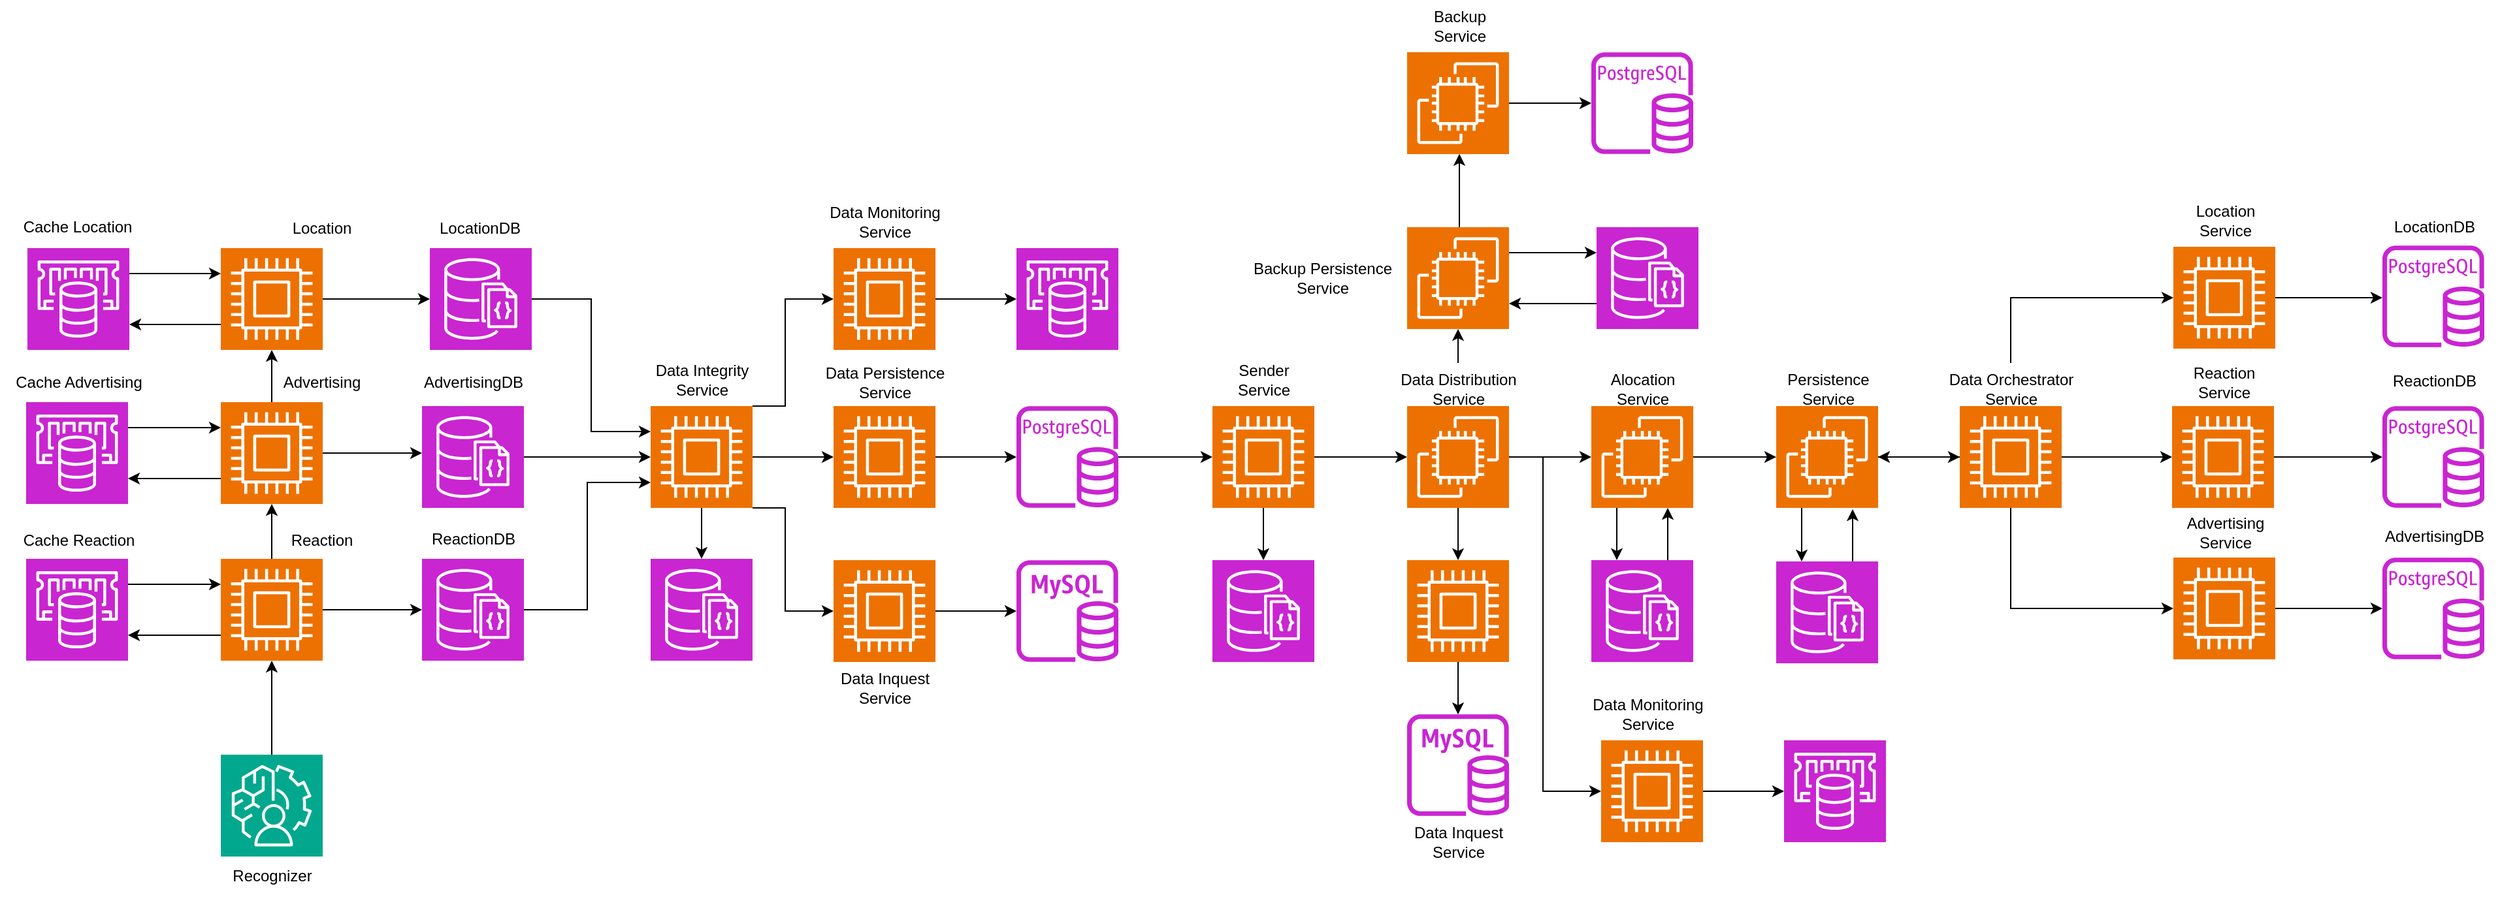 <mxfile version="24.7.17">
  <diagram name="Página-1" id="SOba1UaLriXJjsXyT7SM">
    <mxGraphModel dx="1509" dy="882" grid="1" gridSize="10" guides="1" tooltips="1" connect="1" arrows="1" fold="1" page="1" pageScale="1" pageWidth="827" pageHeight="1169" math="0" shadow="0">
      <root>
        <mxCell id="0" />
        <mxCell id="1" parent="0" />
        <mxCell id="YbzjO0Wu5X_i4sQfWM_N-7" value="" style="edgeStyle=orthogonalEdgeStyle;rounded=0;orthogonalLoop=1;jettySize=auto;html=1;" parent="1" source="hsqu-6k01tQYFVH3qqYs-8" target="RlSv3J6TSQUPRLLL2TL5-8" edge="1">
          <mxGeometry relative="1" as="geometry" />
        </mxCell>
        <mxCell id="hsqu-6k01tQYFVH3qqYs-8" value="" style="sketch=0;points=[[0,0,0],[0.25,0,0],[0.5,0,0],[0.75,0,0],[1,0,0],[0,1,0],[0.25,1,0],[0.5,1,0],[0.75,1,0],[1,1,0],[0,0.25,0],[0,0.5,0],[0,0.75,0],[1,0.25,0],[1,0.5,0],[1,0.75,0]];outlineConnect=0;fontColor=#232F3E;fillColor=#01A88D;strokeColor=#ffffff;dashed=0;verticalLabelPosition=bottom;verticalAlign=top;align=center;html=1;fontSize=12;fontStyle=0;aspect=fixed;shape=mxgraph.aws4.resourceIcon;resIcon=mxgraph.aws4.augmented_ai;" parent="1" vertex="1">
          <mxGeometry x="188" y="738" width="78" height="78" as="geometry" />
        </mxCell>
        <mxCell id="hsqu-6k01tQYFVH3qqYs-10" value="Recognizer" style="text;html=1;align=center;verticalAlign=middle;resizable=0;points=[];autosize=1;strokeColor=none;fillColor=none;" parent="1" vertex="1">
          <mxGeometry x="187" y="816" width="80" height="30" as="geometry" />
        </mxCell>
        <mxCell id="YbzjO0Wu5X_i4sQfWM_N-19" value="" style="edgeStyle=orthogonalEdgeStyle;rounded=0;orthogonalLoop=1;jettySize=auto;html=1;entryX=0;entryY=0.5;entryDx=0;entryDy=0;entryPerimeter=0;" parent="1" source="hsqu-6k01tQYFVH3qqYs-15" target="hsqu-6k01tQYFVH3qqYs-21" edge="1">
          <mxGeometry relative="1" as="geometry" />
        </mxCell>
        <mxCell id="hsqu-6k01tQYFVH3qqYs-15" value="" style="sketch=0;points=[[0,0,0],[0.25,0,0],[0.5,0,0],[0.75,0,0],[1,0,0],[0,1,0],[0.25,1,0],[0.5,1,0],[0.75,1,0],[1,1,0],[0,0.25,0],[0,0.5,0],[0,0.75,0],[1,0.25,0],[1,0.5,0],[1,0.75,0]];outlineConnect=0;fontColor=#232F3E;fillColor=#ED7100;strokeColor=#ffffff;dashed=0;verticalLabelPosition=bottom;verticalAlign=top;align=center;html=1;fontSize=12;fontStyle=0;aspect=fixed;shape=mxgraph.aws4.resourceIcon;resIcon=mxgraph.aws4.compute;" parent="1" vertex="1">
          <mxGeometry x="1519" y="471" width="78" height="78" as="geometry" />
        </mxCell>
        <mxCell id="hsqu-6k01tQYFVH3qqYs-65" style="edgeStyle=orthogonalEdgeStyle;rounded=0;orthogonalLoop=1;jettySize=auto;html=1;" parent="1" source="hsqu-6k01tQYFVH3qqYs-20" edge="1">
          <mxGeometry relative="1" as="geometry">
            <mxPoint x="1842.5" y="388" as="targetPoint" />
          </mxGeometry>
        </mxCell>
        <mxCell id="hsqu-6k01tQYFVH3qqYs-20" value="" style="sketch=0;points=[[0,0,0],[0.25,0,0],[0.5,0,0],[0.75,0,0],[1,0,0],[0,1,0],[0.25,1,0],[0.5,1,0],[0.75,1,0],[1,1,0],[0,0.25,0],[0,0.5,0],[0,0.75,0],[1,0.25,0],[1,0.5,0],[1,0.75,0]];outlineConnect=0;fontColor=#232F3E;fillColor=#ED7100;strokeColor=#ffffff;dashed=0;verticalLabelPosition=bottom;verticalAlign=top;align=center;html=1;fontSize=12;fontStyle=0;aspect=fixed;shape=mxgraph.aws4.resourceIcon;resIcon=mxgraph.aws4.compute;" parent="1" vertex="1">
          <mxGeometry x="1682.5" y="349" width="78" height="78" as="geometry" />
        </mxCell>
        <mxCell id="NkHBFVfIvtOnukt8T-Db-34" value="" style="edgeStyle=orthogonalEdgeStyle;rounded=0;orthogonalLoop=1;jettySize=auto;html=1;" edge="1" parent="1" source="hsqu-6k01tQYFVH3qqYs-21" target="6gRiB-G7wEjxnKPihtuX-2">
          <mxGeometry relative="1" as="geometry" />
        </mxCell>
        <mxCell id="hsqu-6k01tQYFVH3qqYs-21" value="" style="sketch=0;points=[[0,0,0],[0.25,0,0],[0.5,0,0],[0.75,0,0],[1,0,0],[0,1,0],[0.25,1,0],[0.5,1,0],[0.75,1,0],[1,1,0],[0,0.25,0],[0,0.5,0],[0,0.75,0],[1,0.25,0],[1,0.5,0],[1,0.75,0]];outlineConnect=0;fontColor=#232F3E;fillColor=#ED7100;strokeColor=#ffffff;dashed=0;verticalLabelPosition=bottom;verticalAlign=top;align=center;html=1;fontSize=12;fontStyle=0;aspect=fixed;shape=mxgraph.aws4.resourceIcon;resIcon=mxgraph.aws4.compute;" parent="1" vertex="1">
          <mxGeometry x="1681.5" y="471" width="78" height="78" as="geometry" />
        </mxCell>
        <mxCell id="hsqu-6k01tQYFVH3qqYs-69" style="edgeStyle=orthogonalEdgeStyle;rounded=0;orthogonalLoop=1;jettySize=auto;html=1;" parent="1" source="hsqu-6k01tQYFVH3qqYs-32" edge="1">
          <mxGeometry relative="1" as="geometry">
            <mxPoint x="1842.5" y="626" as="targetPoint" />
          </mxGeometry>
        </mxCell>
        <mxCell id="hsqu-6k01tQYFVH3qqYs-32" value="" style="sketch=0;points=[[0,0,0],[0.25,0,0],[0.5,0,0],[0.75,0,0],[1,0,0],[0,1,0],[0.25,1,0],[0.5,1,0],[0.75,1,0],[1,1,0],[0,0.25,0],[0,0.5,0],[0,0.75,0],[1,0.25,0],[1,0.5,0],[1,0.75,0]];outlineConnect=0;fontColor=#232F3E;fillColor=#ED7100;strokeColor=#ffffff;dashed=0;verticalLabelPosition=bottom;verticalAlign=top;align=center;html=1;fontSize=12;fontStyle=0;aspect=fixed;shape=mxgraph.aws4.resourceIcon;resIcon=mxgraph.aws4.compute;" parent="1" vertex="1">
          <mxGeometry x="1682.5" y="587" width="78" height="78" as="geometry" />
        </mxCell>
        <mxCell id="hsqu-6k01tQYFVH3qqYs-56" value="Location&lt;div&gt;Service&lt;/div&gt;" style="text;html=1;align=center;verticalAlign=middle;resizable=0;points=[];autosize=1;strokeColor=none;fillColor=none;" parent="1" vertex="1">
          <mxGeometry x="1686.5" y="309" width="70" height="40" as="geometry" />
        </mxCell>
        <mxCell id="hsqu-6k01tQYFVH3qqYs-58" value="Advertising&lt;div&gt;Service&lt;/div&gt;" style="text;html=1;align=center;verticalAlign=middle;resizable=0;points=[];autosize=1;strokeColor=none;fillColor=none;" parent="1" vertex="1">
          <mxGeometry x="1681.5" y="548" width="80" height="40" as="geometry" />
        </mxCell>
        <mxCell id="hsqu-6k01tQYFVH3qqYs-59" value="Reaction&lt;div&gt;Service&lt;/div&gt;" style="text;html=1;align=center;verticalAlign=middle;resizable=0;points=[];autosize=1;strokeColor=none;fillColor=none;" parent="1" vertex="1">
          <mxGeometry x="1685.5" y="433" width="70" height="40" as="geometry" />
        </mxCell>
        <mxCell id="hsqu-6k01tQYFVH3qqYs-72" value="LocationDB" style="text;html=1;align=center;verticalAlign=middle;resizable=0;points=[];autosize=1;strokeColor=none;fillColor=none;" parent="1" vertex="1">
          <mxGeometry x="1836.5" y="319" width="90" height="30" as="geometry" />
        </mxCell>
        <mxCell id="hsqu-6k01tQYFVH3qqYs-75" value="AdvertisingDB" style="text;html=1;align=center;verticalAlign=middle;resizable=0;points=[];autosize=1;strokeColor=none;fillColor=none;" parent="1" vertex="1">
          <mxGeometry x="1831.5" y="556" width="100" height="30" as="geometry" />
        </mxCell>
        <mxCell id="hsqu-6k01tQYFVH3qqYs-76" value="ReactionDB" style="text;html=1;align=center;verticalAlign=middle;resizable=0;points=[];autosize=1;strokeColor=none;fillColor=none;" parent="1" vertex="1">
          <mxGeometry x="1836.5" y="437" width="90" height="30" as="geometry" />
        </mxCell>
        <mxCell id="RlSv3J6TSQUPRLLL2TL5-30" value="" style="edgeStyle=orthogonalEdgeStyle;rounded=0;orthogonalLoop=1;jettySize=auto;html=1;" parent="1" source="RlSv3J6TSQUPRLLL2TL5-4" edge="1">
          <mxGeometry relative="1" as="geometry">
            <mxPoint x="348" y="389" as="targetPoint" />
          </mxGeometry>
        </mxCell>
        <mxCell id="RlSv3J6TSQUPRLLL2TL5-4" value="" style="sketch=0;points=[[0,0,0],[0.25,0,0],[0.5,0,0],[0.75,0,0],[1,0,0],[0,1,0],[0.25,1,0],[0.5,1,0],[0.75,1,0],[1,1,0],[0,0.25,0],[0,0.5,0],[0,0.75,0],[1,0.25,0],[1,0.5,0],[1,0.75,0]];outlineConnect=0;fontColor=#232F3E;fillColor=#ED7100;strokeColor=#ffffff;dashed=0;verticalLabelPosition=bottom;verticalAlign=top;align=center;html=1;fontSize=12;fontStyle=0;aspect=fixed;shape=mxgraph.aws4.resourceIcon;resIcon=mxgraph.aws4.compute;" parent="1" vertex="1">
          <mxGeometry x="188" y="350" width="78" height="78" as="geometry" />
        </mxCell>
        <mxCell id="RlSv3J6TSQUPRLLL2TL5-31" value="" style="edgeStyle=orthogonalEdgeStyle;rounded=0;orthogonalLoop=1;jettySize=auto;html=1;" parent="1" source="RlSv3J6TSQUPRLLL2TL5-6" edge="1">
          <mxGeometry relative="1" as="geometry">
            <mxPoint x="342" y="507" as="targetPoint" />
          </mxGeometry>
        </mxCell>
        <mxCell id="RlSv3J6TSQUPRLLL2TL5-6" value="" style="sketch=0;points=[[0,0,0],[0.25,0,0],[0.5,0,0],[0.75,0,0],[1,0,0],[0,1,0],[0.25,1,0],[0.5,1,0],[0.75,1,0],[1,1,0],[0,0.25,0],[0,0.5,0],[0,0.75,0],[1,0.25,0],[1,0.5,0],[1,0.75,0]];outlineConnect=0;fontColor=#232F3E;fillColor=#ED7100;strokeColor=#ffffff;dashed=0;verticalLabelPosition=bottom;verticalAlign=top;align=center;html=1;fontSize=12;fontStyle=0;aspect=fixed;shape=mxgraph.aws4.resourceIcon;resIcon=mxgraph.aws4.compute;" parent="1" vertex="1">
          <mxGeometry x="188" y="468" width="78" height="78" as="geometry" />
        </mxCell>
        <mxCell id="RlSv3J6TSQUPRLLL2TL5-32" value="" style="edgeStyle=orthogonalEdgeStyle;rounded=0;orthogonalLoop=1;jettySize=auto;html=1;" parent="1" source="RlSv3J6TSQUPRLLL2TL5-8" edge="1">
          <mxGeometry relative="1" as="geometry">
            <mxPoint x="342" y="627" as="targetPoint" />
          </mxGeometry>
        </mxCell>
        <mxCell id="NkHBFVfIvtOnukt8T-Db-45" value="" style="edgeStyle=orthogonalEdgeStyle;rounded=0;orthogonalLoop=1;jettySize=auto;html=1;" edge="1" parent="1" source="RlSv3J6TSQUPRLLL2TL5-8" target="RlSv3J6TSQUPRLLL2TL5-6">
          <mxGeometry relative="1" as="geometry" />
        </mxCell>
        <mxCell id="RlSv3J6TSQUPRLLL2TL5-8" value="" style="sketch=0;points=[[0,0,0],[0.25,0,0],[0.5,0,0],[0.75,0,0],[1,0,0],[0,1,0],[0.25,1,0],[0.5,1,0],[0.75,1,0],[1,1,0],[0,0.25,0],[0,0.5,0],[0,0.75,0],[1,0.25,0],[1,0.5,0],[1,0.75,0]];outlineConnect=0;fontColor=#232F3E;fillColor=#ED7100;strokeColor=#ffffff;dashed=0;verticalLabelPosition=bottom;verticalAlign=top;align=center;html=1;fontSize=12;fontStyle=0;aspect=fixed;shape=mxgraph.aws4.resourceIcon;resIcon=mxgraph.aws4.compute;" parent="1" vertex="1">
          <mxGeometry x="188" y="588" width="78" height="78" as="geometry" />
        </mxCell>
        <mxCell id="RlSv3J6TSQUPRLLL2TL5-14" value="Location" style="text;html=1;align=center;verticalAlign=middle;resizable=0;points=[];autosize=1;strokeColor=none;fillColor=none;" parent="1" vertex="1">
          <mxGeometry x="230" y="320" width="70" height="30" as="geometry" />
        </mxCell>
        <mxCell id="RlSv3J6TSQUPRLLL2TL5-15" value="Advertising" style="text;html=1;align=center;verticalAlign=middle;resizable=0;points=[];autosize=1;strokeColor=none;fillColor=none;" parent="1" vertex="1">
          <mxGeometry x="225" y="438" width="80" height="30" as="geometry" />
        </mxCell>
        <mxCell id="RlSv3J6TSQUPRLLL2TL5-16" value="Reaction" style="text;html=1;align=center;verticalAlign=middle;resizable=0;points=[];autosize=1;strokeColor=none;fillColor=none;" parent="1" vertex="1">
          <mxGeometry x="230" y="559" width="70" height="30" as="geometry" />
        </mxCell>
        <mxCell id="RlSv3J6TSQUPRLLL2TL5-22" value="LocationDB" style="text;html=1;align=center;verticalAlign=middle;resizable=0;points=[];autosize=1;strokeColor=none;fillColor=none;" parent="1" vertex="1">
          <mxGeometry x="341" y="320" width="90" height="30" as="geometry" />
        </mxCell>
        <mxCell id="RlSv3J6TSQUPRLLL2TL5-23" value="AdvertisingDB" style="text;html=1;align=center;verticalAlign=middle;resizable=0;points=[];autosize=1;strokeColor=none;fillColor=none;" parent="1" vertex="1">
          <mxGeometry x="331" y="438" width="100" height="30" as="geometry" />
        </mxCell>
        <mxCell id="RlSv3J6TSQUPRLLL2TL5-24" value="ReactionDB" style="text;html=1;align=center;verticalAlign=middle;resizable=0;points=[];autosize=1;strokeColor=none;fillColor=none;" parent="1" vertex="1">
          <mxGeometry x="336" y="558" width="90" height="30" as="geometry" />
        </mxCell>
        <mxCell id="NkHBFVfIvtOnukt8T-Db-2" value="" style="edgeStyle=orthogonalEdgeStyle;rounded=0;orthogonalLoop=1;jettySize=auto;html=1;" edge="1" parent="1" source="RlSv3J6TSQUPRLLL2TL5-33" target="NkHBFVfIvtOnukt8T-Db-1">
          <mxGeometry relative="1" as="geometry" />
        </mxCell>
        <mxCell id="NkHBFVfIvtOnukt8T-Db-4" value="" style="edgeStyle=orthogonalEdgeStyle;rounded=0;orthogonalLoop=1;jettySize=auto;html=1;" edge="1" parent="1" source="RlSv3J6TSQUPRLLL2TL5-33" target="SpgIZWaKSg_-XhTi-_bz-3">
          <mxGeometry relative="1" as="geometry" />
        </mxCell>
        <mxCell id="RlSv3J6TSQUPRLLL2TL5-33" value="" style="sketch=0;points=[[0,0,0],[0.25,0,0],[0.5,0,0],[0.75,0,0],[1,0,0],[0,1,0],[0.25,1,0],[0.5,1,0],[0.75,1,0],[1,1,0],[0,0.25,0],[0,0.5,0],[0,0.75,0],[1,0.25,0],[1,0.5,0],[1,0.75,0]];outlineConnect=0;fontColor=#232F3E;fillColor=#ED7100;strokeColor=#ffffff;dashed=0;verticalLabelPosition=bottom;verticalAlign=top;align=center;html=1;fontSize=12;fontStyle=0;aspect=fixed;shape=mxgraph.aws4.resourceIcon;resIcon=mxgraph.aws4.compute;" parent="1" vertex="1">
          <mxGeometry x="517" y="471" width="78" height="78" as="geometry" />
        </mxCell>
        <mxCell id="RlSv3J6TSQUPRLLL2TL5-34" value="Data Integrity&lt;div&gt;Service&lt;/div&gt;" style="text;html=1;align=center;verticalAlign=middle;resizable=0;points=[];autosize=1;strokeColor=none;fillColor=none;" parent="1" vertex="1">
          <mxGeometry x="511" y="431" width="90" height="40" as="geometry" />
        </mxCell>
        <mxCell id="RlSv3J6TSQUPRLLL2TL5-41" value="" style="sketch=0;points=[[0,0,0],[0.25,0,0],[0.5,0,0],[0.75,0,0],[1,0,0],[0,1,0],[0.25,1,0],[0.5,1,0],[0.75,1,0],[1,1,0],[0,0.25,0],[0,0.5,0],[0,0.75,0],[1,0.25,0],[1,0.5,0],[1,0.75,0]];outlineConnect=0;fontColor=#232F3E;fillColor=#C925D1;strokeColor=#ffffff;dashed=0;verticalLabelPosition=bottom;verticalAlign=top;align=center;html=1;fontSize=12;fontStyle=0;aspect=fixed;shape=mxgraph.aws4.resourceIcon;resIcon=mxgraph.aws4.documentdb_with_mongodb_compatibility;" parent="1" vertex="1">
          <mxGeometry x="348" y="350" width="78" height="78" as="geometry" />
        </mxCell>
        <mxCell id="YbzjO0Wu5X_i4sQfWM_N-18" value="" style="edgeStyle=orthogonalEdgeStyle;rounded=0;orthogonalLoop=1;jettySize=auto;html=1;" parent="1" source="RlSv3J6TSQUPRLLL2TL5-42" target="RlSv3J6TSQUPRLLL2TL5-33" edge="1">
          <mxGeometry relative="1" as="geometry" />
        </mxCell>
        <mxCell id="RlSv3J6TSQUPRLLL2TL5-42" value="" style="sketch=0;points=[[0,0,0],[0.25,0,0],[0.5,0,0],[0.75,0,0],[1,0,0],[0,1,0],[0.25,1,0],[0.5,1,0],[0.75,1,0],[1,1,0],[0,0.25,0],[0,0.5,0],[0,0.75,0],[1,0.25,0],[1,0.5,0],[1,0.75,0]];outlineConnect=0;fontColor=#232F3E;fillColor=#C925D1;strokeColor=#ffffff;dashed=0;verticalLabelPosition=bottom;verticalAlign=top;align=center;html=1;fontSize=12;fontStyle=0;aspect=fixed;shape=mxgraph.aws4.resourceIcon;resIcon=mxgraph.aws4.documentdb_with_mongodb_compatibility;" parent="1" vertex="1">
          <mxGeometry x="342" y="471" width="78" height="78" as="geometry" />
        </mxCell>
        <mxCell id="RlSv3J6TSQUPRLLL2TL5-43" value="" style="sketch=0;points=[[0,0,0],[0.25,0,0],[0.5,0,0],[0.75,0,0],[1,0,0],[0,1,0],[0.25,1,0],[0.5,1,0],[0.75,1,0],[1,1,0],[0,0.25,0],[0,0.5,0],[0,0.75,0],[1,0.25,0],[1,0.5,0],[1,0.75,0]];outlineConnect=0;fontColor=#232F3E;fillColor=#C925D1;strokeColor=#ffffff;dashed=0;verticalLabelPosition=bottom;verticalAlign=top;align=center;html=1;fontSize=12;fontStyle=0;aspect=fixed;shape=mxgraph.aws4.resourceIcon;resIcon=mxgraph.aws4.documentdb_with_mongodb_compatibility;" parent="1" vertex="1">
          <mxGeometry x="342" y="588" width="78" height="78" as="geometry" />
        </mxCell>
        <mxCell id="RlSv3J6TSQUPRLLL2TL5-49" value="" style="sketch=0;points=[[0,0,0],[0.25,0,0],[0.5,0,0],[0.75,0,0],[1,0,0],[0,1,0],[0.25,1,0],[0.5,1,0],[0.75,1,0],[1,1,0],[0,0.25,0],[0,0.5,0],[0,0.75,0],[1,0.25,0],[1,0.5,0],[1,0.75,0]];outlineConnect=0;fontColor=#232F3E;fillColor=#C925D1;strokeColor=#ffffff;dashed=0;verticalLabelPosition=bottom;verticalAlign=top;align=center;html=1;fontSize=12;fontStyle=0;aspect=fixed;shape=mxgraph.aws4.resourceIcon;resIcon=mxgraph.aws4.documentdb_with_mongodb_compatibility;" parent="1" vertex="1">
          <mxGeometry x="1237" y="589" width="78" height="78" as="geometry" />
        </mxCell>
        <mxCell id="RlSv3J6TSQUPRLLL2TL5-51" style="edgeStyle=orthogonalEdgeStyle;rounded=0;orthogonalLoop=1;jettySize=auto;html=1;entryX=0.75;entryY=1;entryDx=0;entryDy=0;entryPerimeter=0;exitX=0.75;exitY=0;exitDx=0;exitDy=0;exitPerimeter=0;" parent="1" source="RlSv3J6TSQUPRLLL2TL5-49" edge="1">
          <mxGeometry relative="1" as="geometry">
            <mxPoint x="1295.5" y="549" as="targetPoint" />
          </mxGeometry>
        </mxCell>
        <mxCell id="NkHBFVfIvtOnukt8T-Db-39" value="" style="edgeStyle=orthogonalEdgeStyle;rounded=0;orthogonalLoop=1;jettySize=auto;html=1;" edge="1" parent="1" source="RlSv3J6TSQUPRLLL2TL5-54" target="YbzjO0Wu5X_i4sQfWM_N-11">
          <mxGeometry relative="1" as="geometry" />
        </mxCell>
        <mxCell id="RlSv3J6TSQUPRLLL2TL5-54" value="&lt;div&gt;Data Distribution&lt;/div&gt;&lt;div&gt;Service&lt;/div&gt;" style="text;html=1;align=center;verticalAlign=middle;resizable=0;points=[];autosize=1;strokeColor=none;fillColor=none;" parent="1" vertex="1">
          <mxGeometry x="1080" y="438" width="110" height="40" as="geometry" />
        </mxCell>
        <mxCell id="RlSv3J6TSQUPRLLL2TL5-58" value="" style="edgeStyle=orthogonalEdgeStyle;rounded=0;orthogonalLoop=1;jettySize=auto;html=1;" parent="1" edge="1">
          <mxGeometry relative="1" as="geometry">
            <mxPoint x="1136" y="334" as="sourcePoint" />
            <mxPoint x="1136" y="277.902" as="targetPoint" />
          </mxGeometry>
        </mxCell>
        <mxCell id="RlSv3J6TSQUPRLLL2TL5-59" value="Backup Persistence&lt;div&gt;Service&lt;/div&gt;" style="text;html=1;align=center;verticalAlign=middle;resizable=0;points=[];autosize=1;strokeColor=none;fillColor=none;" parent="1" vertex="1">
          <mxGeometry x="966" y="353" width="130" height="40" as="geometry" />
        </mxCell>
        <mxCell id="RlSv3J6TSQUPRLLL2TL5-80" value="" style="sketch=0;outlineConnect=0;fontColor=#232F3E;gradientColor=none;fillColor=#C925D1;strokeColor=none;dashed=0;verticalLabelPosition=bottom;verticalAlign=top;align=center;html=1;fontSize=12;fontStyle=0;aspect=fixed;pointerEvents=1;shape=mxgraph.aws4.rds_postgresql_instance;" parent="1" vertex="1">
          <mxGeometry x="1237" y="200" width="78" height="78" as="geometry" />
        </mxCell>
        <mxCell id="RlSv3J6TSQUPRLLL2TL5-81" value="Backup&lt;div&gt;Service&lt;/div&gt;" style="text;html=1;align=center;verticalAlign=middle;resizable=0;points=[];autosize=1;strokeColor=none;fillColor=none;" parent="1" vertex="1">
          <mxGeometry x="1106" y="160" width="60" height="40" as="geometry" />
        </mxCell>
        <mxCell id="YbzjO0Wu5X_i4sQfWM_N-3" value="Sender&lt;div&gt;Service&lt;/div&gt;" style="text;html=1;align=center;verticalAlign=middle;resizable=0;points=[];autosize=1;strokeColor=none;fillColor=none;" parent="1" vertex="1">
          <mxGeometry x="956" y="431" width="60" height="40" as="geometry" />
        </mxCell>
        <mxCell id="YbzjO0Wu5X_i4sQfWM_N-5" value="Alocation&lt;div&gt;Service&lt;/div&gt;" style="text;html=1;align=center;verticalAlign=middle;resizable=0;points=[];autosize=1;strokeColor=none;fillColor=none;" parent="1" vertex="1">
          <mxGeometry x="1241" y="438" width="70" height="40" as="geometry" />
        </mxCell>
        <mxCell id="NkHBFVfIvtOnukt8T-Db-28" value="" style="edgeStyle=orthogonalEdgeStyle;rounded=0;orthogonalLoop=1;jettySize=auto;html=1;" edge="1" parent="1" source="YbzjO0Wu5X_i4sQfWM_N-8" target="YbzjO0Wu5X_i4sQfWM_N-10">
          <mxGeometry relative="1" as="geometry" />
        </mxCell>
        <mxCell id="NkHBFVfIvtOnukt8T-Db-43" value="" style="edgeStyle=orthogonalEdgeStyle;rounded=0;orthogonalLoop=1;jettySize=auto;html=1;" edge="1" parent="1" source="YbzjO0Wu5X_i4sQfWM_N-8" target="NkHBFVfIvtOnukt8T-Db-40">
          <mxGeometry relative="1" as="geometry" />
        </mxCell>
        <mxCell id="YbzjO0Wu5X_i4sQfWM_N-8" value="" style="sketch=0;points=[[0,0,0],[0.25,0,0],[0.5,0,0],[0.75,0,0],[1,0,0],[0,1,0],[0.25,1,0],[0.5,1,0],[0.75,1,0],[1,1,0],[0,0.25,0],[0,0.5,0],[0,0.75,0],[1,0.25,0],[1,0.5,0],[1,0.75,0]];outlineConnect=0;fontColor=#232F3E;fillColor=#ED7100;strokeColor=#ffffff;dashed=0;verticalLabelPosition=bottom;verticalAlign=top;align=center;html=1;fontSize=12;fontStyle=0;aspect=fixed;shape=mxgraph.aws4.resourceIcon;resIcon=mxgraph.aws4.ec2;" parent="1" vertex="1">
          <mxGeometry x="1096" y="471" width="78" height="78" as="geometry" />
        </mxCell>
        <mxCell id="NkHBFVfIvtOnukt8T-Db-22" value="" style="edgeStyle=orthogonalEdgeStyle;rounded=0;orthogonalLoop=1;jettySize=auto;html=1;" edge="1" parent="1" source="YbzjO0Wu5X_i4sQfWM_N-9" target="RlSv3J6TSQUPRLLL2TL5-80">
          <mxGeometry relative="1" as="geometry" />
        </mxCell>
        <mxCell id="YbzjO0Wu5X_i4sQfWM_N-9" value="" style="sketch=0;points=[[0,0,0],[0.25,0,0],[0.5,0,0],[0.75,0,0],[1,0,0],[0,1,0],[0.25,1,0],[0.5,1,0],[0.75,1,0],[1,1,0],[0,0.25,0],[0,0.5,0],[0,0.75,0],[1,0.25,0],[1,0.5,0],[1,0.75,0]];outlineConnect=0;fontColor=#232F3E;fillColor=#ED7100;strokeColor=#ffffff;dashed=0;verticalLabelPosition=bottom;verticalAlign=top;align=center;html=1;fontSize=12;fontStyle=0;aspect=fixed;shape=mxgraph.aws4.resourceIcon;resIcon=mxgraph.aws4.ec2;" parent="1" vertex="1">
          <mxGeometry x="1096" y="200" width="78" height="78" as="geometry" />
        </mxCell>
        <mxCell id="NkHBFVfIvtOnukt8T-Db-29" value="" style="edgeStyle=orthogonalEdgeStyle;rounded=0;orthogonalLoop=1;jettySize=auto;html=1;" edge="1" parent="1" source="YbzjO0Wu5X_i4sQfWM_N-10" target="NkHBFVfIvtOnukt8T-Db-26">
          <mxGeometry relative="1" as="geometry" />
        </mxCell>
        <mxCell id="YbzjO0Wu5X_i4sQfWM_N-10" value="" style="sketch=0;points=[[0,0,0],[0.25,0,0],[0.5,0,0],[0.75,0,0],[1,0,0],[0,1,0],[0.25,1,0],[0.5,1,0],[0.75,1,0],[1,1,0],[0,0.25,0],[0,0.5,0],[0,0.75,0],[1,0.25,0],[1,0.5,0],[1,0.75,0]];outlineConnect=0;fontColor=#232F3E;fillColor=#ED7100;strokeColor=#ffffff;dashed=0;verticalLabelPosition=bottom;verticalAlign=top;align=center;html=1;fontSize=12;fontStyle=0;aspect=fixed;shape=mxgraph.aws4.resourceIcon;resIcon=mxgraph.aws4.ec2;" parent="1" vertex="1">
          <mxGeometry x="1237" y="471" width="78" height="78" as="geometry" />
        </mxCell>
        <mxCell id="YbzjO0Wu5X_i4sQfWM_N-11" value="" style="sketch=0;points=[[0,0,0],[0.25,0,0],[0.5,0,0],[0.75,0,0],[1,0,0],[0,1,0],[0.25,1,0],[0.5,1,0],[0.75,1,0],[1,1,0],[0,0.25,0],[0,0.5,0],[0,0.75,0],[1,0.25,0],[1,0.5,0],[1,0.75,0]];outlineConnect=0;fontColor=#232F3E;fillColor=#ED7100;strokeColor=#ffffff;dashed=0;verticalLabelPosition=bottom;verticalAlign=top;align=center;html=1;fontSize=12;fontStyle=0;aspect=fixed;shape=mxgraph.aws4.resourceIcon;resIcon=mxgraph.aws4.ec2;" parent="1" vertex="1">
          <mxGeometry x="1096" y="334" width="78" height="78" as="geometry" />
        </mxCell>
        <mxCell id="YbzjO0Wu5X_i4sQfWM_N-12" value="" style="sketch=0;points=[[0,0,0],[0.25,0,0],[0.5,0,0],[0.75,0,0],[1,0,0],[0,1,0],[0.25,1,0],[0.5,1,0],[0.75,1,0],[1,1,0],[0,0.25,0],[0,0.5,0],[0,0.75,0],[1,0.25,0],[1,0.5,0],[1,0.75,0]];outlineConnect=0;fontColor=#232F3E;fillColor=#C925D1;strokeColor=#ffffff;dashed=0;verticalLabelPosition=bottom;verticalAlign=top;align=center;html=1;fontSize=12;fontStyle=0;aspect=fixed;shape=mxgraph.aws4.resourceIcon;resIcon=mxgraph.aws4.documentdb_with_mongodb_compatibility;" parent="1" vertex="1">
          <mxGeometry x="1241" y="334" width="78" height="78" as="geometry" />
        </mxCell>
        <mxCell id="YbzjO0Wu5X_i4sQfWM_N-16" style="edgeStyle=orthogonalEdgeStyle;rounded=0;orthogonalLoop=1;jettySize=auto;html=1;entryX=0;entryY=0.75;entryDx=0;entryDy=0;entryPerimeter=0;" parent="1" source="RlSv3J6TSQUPRLLL2TL5-43" target="RlSv3J6TSQUPRLLL2TL5-33" edge="1">
          <mxGeometry relative="1" as="geometry" />
        </mxCell>
        <mxCell id="YbzjO0Wu5X_i4sQfWM_N-17" style="edgeStyle=orthogonalEdgeStyle;rounded=0;orthogonalLoop=1;jettySize=auto;html=1;entryX=0;entryY=0.25;entryDx=0;entryDy=0;entryPerimeter=0;" parent="1" source="RlSv3J6TSQUPRLLL2TL5-41" target="RlSv3J6TSQUPRLLL2TL5-33" edge="1">
          <mxGeometry relative="1" as="geometry" />
        </mxCell>
        <mxCell id="YbzjO0Wu5X_i4sQfWM_N-20" style="edgeStyle=orthogonalEdgeStyle;rounded=0;orthogonalLoop=1;jettySize=auto;html=1;entryX=0;entryY=0.5;entryDx=0;entryDy=0;entryPerimeter=0;exitX=0.5;exitY=0;exitDx=0;exitDy=0;exitPerimeter=0;" parent="1" source="NkHBFVfIvtOnukt8T-Db-7" target="hsqu-6k01tQYFVH3qqYs-20" edge="1">
          <mxGeometry relative="1" as="geometry" />
        </mxCell>
        <mxCell id="YbzjO0Wu5X_i4sQfWM_N-21" style="edgeStyle=orthogonalEdgeStyle;rounded=0;orthogonalLoop=1;jettySize=auto;html=1;entryX=0;entryY=0.5;entryDx=0;entryDy=0;entryPerimeter=0;exitX=0.5;exitY=1;exitDx=0;exitDy=0;exitPerimeter=0;" parent="1" source="hsqu-6k01tQYFVH3qqYs-15" target="hsqu-6k01tQYFVH3qqYs-32" edge="1">
          <mxGeometry relative="1" as="geometry" />
        </mxCell>
        <mxCell id="NkHBFVfIvtOnukt8T-Db-5" value="" style="edgeStyle=orthogonalEdgeStyle;rounded=0;orthogonalLoop=1;jettySize=auto;html=1;" edge="1" parent="1" source="SpgIZWaKSg_-XhTi-_bz-3" target="SpgIZWaKSg_-XhTi-_bz-6">
          <mxGeometry relative="1" as="geometry" />
        </mxCell>
        <mxCell id="SpgIZWaKSg_-XhTi-_bz-3" value="" style="sketch=0;points=[[0,0,0],[0.25,0,0],[0.5,0,0],[0.75,0,0],[1,0,0],[0,1,0],[0.25,1,0],[0.5,1,0],[0.75,1,0],[1,1,0],[0,0.25,0],[0,0.5,0],[0,0.75,0],[1,0.25,0],[1,0.5,0],[1,0.75,0]];outlineConnect=0;fontColor=#232F3E;fillColor=#ED7100;strokeColor=#ffffff;dashed=0;verticalLabelPosition=bottom;verticalAlign=top;align=center;html=1;fontSize=12;fontStyle=0;aspect=fixed;shape=mxgraph.aws4.resourceIcon;resIcon=mxgraph.aws4.compute;" parent="1" vertex="1">
          <mxGeometry x="657" y="471" width="78" height="78" as="geometry" />
        </mxCell>
        <mxCell id="SpgIZWaKSg_-XhTi-_bz-4" value="Data Persistence&lt;div&gt;Service&lt;/div&gt;" style="text;html=1;align=center;verticalAlign=middle;resizable=0;points=[];autosize=1;strokeColor=none;fillColor=none;" parent="1" vertex="1">
          <mxGeometry x="641" y="433" width="110" height="40" as="geometry" />
        </mxCell>
        <mxCell id="NkHBFVfIvtOnukt8T-Db-8" value="" style="edgeStyle=orthogonalEdgeStyle;rounded=0;orthogonalLoop=1;jettySize=auto;html=1;entryX=0;entryY=0.5;entryDx=0;entryDy=0;entryPerimeter=0;" edge="1" parent="1" source="SpgIZWaKSg_-XhTi-_bz-6" target="NkHBFVfIvtOnukt8T-Db-6">
          <mxGeometry relative="1" as="geometry" />
        </mxCell>
        <mxCell id="SpgIZWaKSg_-XhTi-_bz-6" value="" style="sketch=0;outlineConnect=0;fontColor=#232F3E;gradientColor=none;fillColor=#C925D1;strokeColor=none;dashed=0;verticalLabelPosition=bottom;verticalAlign=top;align=center;html=1;fontSize=12;fontStyle=0;aspect=fixed;pointerEvents=1;shape=mxgraph.aws4.rds_postgresql_instance;" parent="1" vertex="1">
          <mxGeometry x="797" y="471" width="78" height="78" as="geometry" />
        </mxCell>
        <mxCell id="6gRiB-G7wEjxnKPihtuX-1" value="" style="sketch=0;outlineConnect=0;fontColor=#232F3E;gradientColor=none;fillColor=#C925D1;strokeColor=none;dashed=0;verticalLabelPosition=bottom;verticalAlign=top;align=center;html=1;fontSize=12;fontStyle=0;aspect=fixed;pointerEvents=1;shape=mxgraph.aws4.rds_postgresql_instance;" parent="1" vertex="1">
          <mxGeometry x="1842.5" y="348" width="78" height="78" as="geometry" />
        </mxCell>
        <mxCell id="6gRiB-G7wEjxnKPihtuX-2" value="" style="sketch=0;outlineConnect=0;fontColor=#232F3E;gradientColor=none;fillColor=#C925D1;strokeColor=none;dashed=0;verticalLabelPosition=bottom;verticalAlign=top;align=center;html=1;fontSize=12;fontStyle=0;aspect=fixed;pointerEvents=1;shape=mxgraph.aws4.rds_postgresql_instance;" parent="1" vertex="1">
          <mxGeometry x="1842.5" y="471" width="78" height="78" as="geometry" />
        </mxCell>
        <mxCell id="6gRiB-G7wEjxnKPihtuX-3" value="" style="sketch=0;outlineConnect=0;fontColor=#232F3E;gradientColor=none;fillColor=#C925D1;strokeColor=none;dashed=0;verticalLabelPosition=bottom;verticalAlign=top;align=center;html=1;fontSize=12;fontStyle=0;aspect=fixed;pointerEvents=1;shape=mxgraph.aws4.rds_postgresql_instance;" parent="1" vertex="1">
          <mxGeometry x="1842.5" y="587" width="78" height="78" as="geometry" />
        </mxCell>
        <mxCell id="NkHBFVfIvtOnukt8T-Db-1" value="" style="sketch=0;points=[[0,0,0],[0.25,0,0],[0.5,0,0],[0.75,0,0],[1,0,0],[0,1,0],[0.25,1,0],[0.5,1,0],[0.75,1,0],[1,1,0],[0,0.25,0],[0,0.5,0],[0,0.75,0],[1,0.25,0],[1,0.5,0],[1,0.75,0]];outlineConnect=0;fontColor=#232F3E;fillColor=#C925D1;strokeColor=#ffffff;dashed=0;verticalLabelPosition=bottom;verticalAlign=top;align=center;html=1;fontSize=12;fontStyle=0;aspect=fixed;shape=mxgraph.aws4.resourceIcon;resIcon=mxgraph.aws4.documentdb_with_mongodb_compatibility;" vertex="1" parent="1">
          <mxGeometry x="517" y="588" width="78" height="78" as="geometry" />
        </mxCell>
        <mxCell id="NkHBFVfIvtOnukt8T-Db-10" value="" style="edgeStyle=orthogonalEdgeStyle;rounded=0;orthogonalLoop=1;jettySize=auto;html=1;" edge="1" parent="1" source="NkHBFVfIvtOnukt8T-Db-6" target="NkHBFVfIvtOnukt8T-Db-9">
          <mxGeometry relative="1" as="geometry" />
        </mxCell>
        <mxCell id="NkHBFVfIvtOnukt8T-Db-11" value="" style="edgeStyle=orthogonalEdgeStyle;rounded=0;orthogonalLoop=1;jettySize=auto;html=1;" edge="1" parent="1" source="NkHBFVfIvtOnukt8T-Db-6" target="YbzjO0Wu5X_i4sQfWM_N-8">
          <mxGeometry relative="1" as="geometry" />
        </mxCell>
        <mxCell id="NkHBFVfIvtOnukt8T-Db-6" value="" style="sketch=0;points=[[0,0,0],[0.25,0,0],[0.5,0,0],[0.75,0,0],[1,0,0],[0,1,0],[0.25,1,0],[0.5,1,0],[0.75,1,0],[1,1,0],[0,0.25,0],[0,0.5,0],[0,0.75,0],[1,0.25,0],[1,0.5,0],[1,0.75,0]];outlineConnect=0;fontColor=#232F3E;fillColor=#ED7100;strokeColor=#ffffff;dashed=0;verticalLabelPosition=bottom;verticalAlign=top;align=center;html=1;fontSize=12;fontStyle=0;aspect=fixed;shape=mxgraph.aws4.resourceIcon;resIcon=mxgraph.aws4.compute;" vertex="1" parent="1">
          <mxGeometry x="947" y="471" width="78" height="78" as="geometry" />
        </mxCell>
        <mxCell id="NkHBFVfIvtOnukt8T-Db-9" value="" style="sketch=0;points=[[0,0,0],[0.25,0,0],[0.5,0,0],[0.75,0,0],[1,0,0],[0,1,0],[0.25,1,0],[0.5,1,0],[0.75,1,0],[1,1,0],[0,0.25,0],[0,0.5,0],[0,0.75,0],[1,0.25,0],[1,0.5,0],[1,0.75,0]];outlineConnect=0;fontColor=#232F3E;fillColor=#C925D1;strokeColor=#ffffff;dashed=0;verticalLabelPosition=bottom;verticalAlign=top;align=center;html=1;fontSize=12;fontStyle=0;aspect=fixed;shape=mxgraph.aws4.resourceIcon;resIcon=mxgraph.aws4.documentdb_with_mongodb_compatibility;" vertex="1" parent="1">
          <mxGeometry x="947" y="589" width="78" height="78" as="geometry" />
        </mxCell>
        <mxCell id="NkHBFVfIvtOnukt8T-Db-14" style="edgeStyle=orthogonalEdgeStyle;rounded=0;orthogonalLoop=1;jettySize=auto;html=1;exitX=0.25;exitY=1;exitDx=0;exitDy=0;exitPerimeter=0;entryX=0.25;entryY=0;entryDx=0;entryDy=0;entryPerimeter=0;" edge="1" parent="1" source="YbzjO0Wu5X_i4sQfWM_N-10" target="RlSv3J6TSQUPRLLL2TL5-49">
          <mxGeometry relative="1" as="geometry" />
        </mxCell>
        <mxCell id="NkHBFVfIvtOnukt8T-Db-20" value="" style="edgeStyle=orthogonalEdgeStyle;rounded=0;orthogonalLoop=1;jettySize=auto;html=1;" edge="1" parent="1" source="NkHBFVfIvtOnukt8T-Db-15" target="NkHBFVfIvtOnukt8T-Db-19">
          <mxGeometry relative="1" as="geometry" />
        </mxCell>
        <mxCell id="NkHBFVfIvtOnukt8T-Db-15" value="" style="sketch=0;points=[[0,0,0],[0.25,0,0],[0.5,0,0],[0.75,0,0],[1,0,0],[0,1,0],[0.25,1,0],[0.5,1,0],[0.75,1,0],[1,1,0],[0,0.25,0],[0,0.5,0],[0,0.75,0],[1,0.25,0],[1,0.5,0],[1,0.75,0]];outlineConnect=0;fontColor=#232F3E;fillColor=#ED7100;strokeColor=#ffffff;dashed=0;verticalLabelPosition=bottom;verticalAlign=top;align=center;html=1;fontSize=12;fontStyle=0;aspect=fixed;shape=mxgraph.aws4.resourceIcon;resIcon=mxgraph.aws4.compute;" vertex="1" parent="1">
          <mxGeometry x="657" y="589" width="78" height="78" as="geometry" />
        </mxCell>
        <mxCell id="NkHBFVfIvtOnukt8T-Db-19" value="" style="sketch=0;outlineConnect=0;fontColor=#232F3E;gradientColor=none;fillColor=#C925D1;strokeColor=none;dashed=0;verticalLabelPosition=bottom;verticalAlign=top;align=center;html=1;fontSize=12;fontStyle=0;aspect=fixed;pointerEvents=1;shape=mxgraph.aws4.rds_mysql_instance;" vertex="1" parent="1">
          <mxGeometry x="797" y="589" width="78" height="78" as="geometry" />
        </mxCell>
        <mxCell id="NkHBFVfIvtOnukt8T-Db-21" value="Data Inquest&lt;div&gt;Service&lt;/div&gt;" style="text;html=1;align=center;verticalAlign=middle;resizable=0;points=[];autosize=1;strokeColor=none;fillColor=none;" vertex="1" parent="1">
          <mxGeometry x="651" y="667" width="90" height="40" as="geometry" />
        </mxCell>
        <mxCell id="NkHBFVfIvtOnukt8T-Db-23" value="" style="sketch=0;points=[[0,0,0],[0.25,0,0],[0.5,0,0],[0.75,0,0],[1,0,0],[0,1,0],[0.25,1,0],[0.5,1,0],[0.75,1,0],[1,1,0],[0,0.25,0],[0,0.5,0],[0,0.75,0],[1,0.25,0],[1,0.5,0],[1,0.75,0]];outlineConnect=0;fontColor=#232F3E;fillColor=#C925D1;strokeColor=#ffffff;dashed=0;verticalLabelPosition=bottom;verticalAlign=top;align=center;html=1;fontSize=12;fontStyle=0;aspect=fixed;shape=mxgraph.aws4.resourceIcon;resIcon=mxgraph.aws4.documentdb_with_mongodb_compatibility;" vertex="1" parent="1">
          <mxGeometry x="1378.5" y="590" width="78" height="78" as="geometry" />
        </mxCell>
        <mxCell id="NkHBFVfIvtOnukt8T-Db-24" style="edgeStyle=orthogonalEdgeStyle;rounded=0;orthogonalLoop=1;jettySize=auto;html=1;entryX=0.75;entryY=1;entryDx=0;entryDy=0;entryPerimeter=0;exitX=0.75;exitY=0;exitDx=0;exitDy=0;exitPerimeter=0;" edge="1" parent="1" source="NkHBFVfIvtOnukt8T-Db-23">
          <mxGeometry relative="1" as="geometry">
            <mxPoint x="1437.0" y="550" as="targetPoint" />
          </mxGeometry>
        </mxCell>
        <mxCell id="NkHBFVfIvtOnukt8T-Db-25" value="Persistence&lt;div&gt;Service&lt;/div&gt;" style="text;html=1;align=center;verticalAlign=middle;resizable=0;points=[];autosize=1;strokeColor=none;fillColor=none;" vertex="1" parent="1">
          <mxGeometry x="1372.5" y="438" width="90" height="40" as="geometry" />
        </mxCell>
        <mxCell id="NkHBFVfIvtOnukt8T-Db-33" value="" style="edgeStyle=orthogonalEdgeStyle;rounded=0;orthogonalLoop=1;jettySize=auto;html=1;" edge="1" parent="1" source="NkHBFVfIvtOnukt8T-Db-26" target="hsqu-6k01tQYFVH3qqYs-15">
          <mxGeometry relative="1" as="geometry" />
        </mxCell>
        <mxCell id="NkHBFVfIvtOnukt8T-Db-26" value="" style="sketch=0;points=[[0,0,0],[0.25,0,0],[0.5,0,0],[0.75,0,0],[1,0,0],[0,1,0],[0.25,1,0],[0.5,1,0],[0.75,1,0],[1,1,0],[0,0.25,0],[0,0.5,0],[0,0.75,0],[1,0.25,0],[1,0.5,0],[1,0.75,0]];outlineConnect=0;fontColor=#232F3E;fillColor=#ED7100;strokeColor=#ffffff;dashed=0;verticalLabelPosition=bottom;verticalAlign=top;align=center;html=1;fontSize=12;fontStyle=0;aspect=fixed;shape=mxgraph.aws4.resourceIcon;resIcon=mxgraph.aws4.ec2;" vertex="1" parent="1">
          <mxGeometry x="1378.5" y="471" width="78" height="78" as="geometry" />
        </mxCell>
        <mxCell id="NkHBFVfIvtOnukt8T-Db-27" style="edgeStyle=orthogonalEdgeStyle;rounded=0;orthogonalLoop=1;jettySize=auto;html=1;exitX=0.25;exitY=1;exitDx=0;exitDy=0;exitPerimeter=0;entryX=0.25;entryY=0;entryDx=0;entryDy=0;entryPerimeter=0;" edge="1" parent="1" source="NkHBFVfIvtOnukt8T-Db-26" target="NkHBFVfIvtOnukt8T-Db-23">
          <mxGeometry relative="1" as="geometry" />
        </mxCell>
        <mxCell id="NkHBFVfIvtOnukt8T-Db-31" style="edgeStyle=orthogonalEdgeStyle;rounded=0;orthogonalLoop=1;jettySize=auto;html=1;exitX=1;exitY=0.25;exitDx=0;exitDy=0;exitPerimeter=0;entryX=0;entryY=0.25;entryDx=0;entryDy=0;entryPerimeter=0;" edge="1" parent="1" source="YbzjO0Wu5X_i4sQfWM_N-11" target="YbzjO0Wu5X_i4sQfWM_N-12">
          <mxGeometry relative="1" as="geometry" />
        </mxCell>
        <mxCell id="NkHBFVfIvtOnukt8T-Db-32" style="edgeStyle=orthogonalEdgeStyle;rounded=0;orthogonalLoop=1;jettySize=auto;html=1;exitX=0;exitY=0.75;exitDx=0;exitDy=0;exitPerimeter=0;entryX=1;entryY=0.75;entryDx=0;entryDy=0;entryPerimeter=0;" edge="1" parent="1" source="YbzjO0Wu5X_i4sQfWM_N-12" target="YbzjO0Wu5X_i4sQfWM_N-11">
          <mxGeometry relative="1" as="geometry" />
        </mxCell>
        <mxCell id="NkHBFVfIvtOnukt8T-Db-7" value="Data Orchestrator&lt;div&gt;Service&lt;/div&gt;" style="text;html=1;align=center;verticalAlign=middle;resizable=0;points=[];autosize=1;strokeColor=none;fillColor=none;" vertex="1" parent="1">
          <mxGeometry x="1498" y="438" width="120" height="40" as="geometry" />
        </mxCell>
        <mxCell id="NkHBFVfIvtOnukt8T-Db-42" value="" style="edgeStyle=orthogonalEdgeStyle;rounded=0;orthogonalLoop=1;jettySize=auto;html=1;" edge="1" parent="1" source="NkHBFVfIvtOnukt8T-Db-40" target="NkHBFVfIvtOnukt8T-Db-41">
          <mxGeometry relative="1" as="geometry" />
        </mxCell>
        <mxCell id="NkHBFVfIvtOnukt8T-Db-40" value="" style="sketch=0;points=[[0,0,0],[0.25,0,0],[0.5,0,0],[0.75,0,0],[1,0,0],[0,1,0],[0.25,1,0],[0.5,1,0],[0.75,1,0],[1,1,0],[0,0.25,0],[0,0.5,0],[0,0.75,0],[1,0.25,0],[1,0.5,0],[1,0.75,0]];outlineConnect=0;fontColor=#232F3E;fillColor=#ED7100;strokeColor=#ffffff;dashed=0;verticalLabelPosition=bottom;verticalAlign=top;align=center;html=1;fontSize=12;fontStyle=0;aspect=fixed;shape=mxgraph.aws4.resourceIcon;resIcon=mxgraph.aws4.compute;" vertex="1" parent="1">
          <mxGeometry x="1096" y="589" width="78" height="78" as="geometry" />
        </mxCell>
        <mxCell id="NkHBFVfIvtOnukt8T-Db-41" value="" style="sketch=0;outlineConnect=0;fontColor=#232F3E;gradientColor=none;fillColor=#C925D1;strokeColor=none;dashed=0;verticalLabelPosition=bottom;verticalAlign=top;align=center;html=1;fontSize=12;fontStyle=0;aspect=fixed;pointerEvents=1;shape=mxgraph.aws4.rds_mysql_instance;" vertex="1" parent="1">
          <mxGeometry x="1096" y="707" width="78" height="78" as="geometry" />
        </mxCell>
        <mxCell id="NkHBFVfIvtOnukt8T-Db-44" value="Data Inquest&lt;div&gt;Service&lt;/div&gt;" style="text;html=1;align=center;verticalAlign=middle;resizable=0;points=[];autosize=1;strokeColor=none;fillColor=none;" vertex="1" parent="1">
          <mxGeometry x="1090" y="785" width="90" height="40" as="geometry" />
        </mxCell>
        <mxCell id="NkHBFVfIvtOnukt8T-Db-47" style="edgeStyle=orthogonalEdgeStyle;rounded=0;orthogonalLoop=1;jettySize=auto;html=1;exitX=0.5;exitY=0;exitDx=0;exitDy=0;exitPerimeter=0;entryX=0.5;entryY=1;entryDx=0;entryDy=0;entryPerimeter=0;" edge="1" parent="1" source="RlSv3J6TSQUPRLLL2TL5-6" target="RlSv3J6TSQUPRLLL2TL5-4">
          <mxGeometry relative="1" as="geometry" />
        </mxCell>
        <mxCell id="NkHBFVfIvtOnukt8T-Db-48" value="" style="sketch=0;points=[[0,0,0],[0.25,0,0],[0.5,0,0],[0.75,0,0],[1,0,0],[0,1,0],[0.25,1,0],[0.5,1,0],[0.75,1,0],[1,1,0],[0,0.25,0],[0,0.5,0],[0,0.75,0],[1,0.25,0],[1,0.5,0],[1,0.75,0]];outlineConnect=0;fontColor=#232F3E;fillColor=#C925D1;strokeColor=#ffffff;dashed=0;verticalLabelPosition=bottom;verticalAlign=top;align=center;html=1;fontSize=12;fontStyle=0;aspect=fixed;shape=mxgraph.aws4.resourceIcon;resIcon=mxgraph.aws4.elasticache;" vertex="1" parent="1">
          <mxGeometry x="40" y="350" width="78" height="78" as="geometry" />
        </mxCell>
        <mxCell id="NkHBFVfIvtOnukt8T-Db-49" value="" style="sketch=0;points=[[0,0,0],[0.25,0,0],[0.5,0,0],[0.75,0,0],[1,0,0],[0,1,0],[0.25,1,0],[0.5,1,0],[0.75,1,0],[1,1,0],[0,0.25,0],[0,0.5,0],[0,0.75,0],[1,0.25,0],[1,0.5,0],[1,0.75,0]];outlineConnect=0;fontColor=#232F3E;fillColor=#C925D1;strokeColor=#ffffff;dashed=0;verticalLabelPosition=bottom;verticalAlign=top;align=center;html=1;fontSize=12;fontStyle=0;aspect=fixed;shape=mxgraph.aws4.resourceIcon;resIcon=mxgraph.aws4.elasticache;" vertex="1" parent="1">
          <mxGeometry x="39" y="468" width="78" height="78" as="geometry" />
        </mxCell>
        <mxCell id="NkHBFVfIvtOnukt8T-Db-50" value="" style="sketch=0;points=[[0,0,0],[0.25,0,0],[0.5,0,0],[0.75,0,0],[1,0,0],[0,1,0],[0.25,1,0],[0.5,1,0],[0.75,1,0],[1,1,0],[0,0.25,0],[0,0.5,0],[0,0.75,0],[1,0.25,0],[1,0.5,0],[1,0.75,0]];outlineConnect=0;fontColor=#232F3E;fillColor=#C925D1;strokeColor=#ffffff;dashed=0;verticalLabelPosition=bottom;verticalAlign=top;align=center;html=1;fontSize=12;fontStyle=0;aspect=fixed;shape=mxgraph.aws4.resourceIcon;resIcon=mxgraph.aws4.elasticache;" vertex="1" parent="1">
          <mxGeometry x="39" y="588" width="78" height="78" as="geometry" />
        </mxCell>
        <mxCell id="NkHBFVfIvtOnukt8T-Db-52" style="edgeStyle=orthogonalEdgeStyle;rounded=0;orthogonalLoop=1;jettySize=auto;html=1;exitX=1;exitY=0.25;exitDx=0;exitDy=0;exitPerimeter=0;entryX=0;entryY=0.25;entryDx=0;entryDy=0;entryPerimeter=0;" edge="1" parent="1" source="NkHBFVfIvtOnukt8T-Db-50" target="RlSv3J6TSQUPRLLL2TL5-8">
          <mxGeometry relative="1" as="geometry" />
        </mxCell>
        <mxCell id="NkHBFVfIvtOnukt8T-Db-53" style="edgeStyle=orthogonalEdgeStyle;rounded=0;orthogonalLoop=1;jettySize=auto;html=1;exitX=0;exitY=0.75;exitDx=0;exitDy=0;exitPerimeter=0;entryX=1;entryY=0.75;entryDx=0;entryDy=0;entryPerimeter=0;" edge="1" parent="1" source="RlSv3J6TSQUPRLLL2TL5-8" target="NkHBFVfIvtOnukt8T-Db-50">
          <mxGeometry relative="1" as="geometry" />
        </mxCell>
        <mxCell id="NkHBFVfIvtOnukt8T-Db-54" style="edgeStyle=orthogonalEdgeStyle;rounded=0;orthogonalLoop=1;jettySize=auto;html=1;exitX=1;exitY=0.25;exitDx=0;exitDy=0;exitPerimeter=0;entryX=0;entryY=0.25;entryDx=0;entryDy=0;entryPerimeter=0;" edge="1" parent="1" source="NkHBFVfIvtOnukt8T-Db-49" target="RlSv3J6TSQUPRLLL2TL5-6">
          <mxGeometry relative="1" as="geometry" />
        </mxCell>
        <mxCell id="NkHBFVfIvtOnukt8T-Db-55" style="edgeStyle=orthogonalEdgeStyle;rounded=0;orthogonalLoop=1;jettySize=auto;html=1;exitX=0;exitY=0.75;exitDx=0;exitDy=0;exitPerimeter=0;entryX=1;entryY=0.75;entryDx=0;entryDy=0;entryPerimeter=0;" edge="1" parent="1" source="RlSv3J6TSQUPRLLL2TL5-6" target="NkHBFVfIvtOnukt8T-Db-49">
          <mxGeometry relative="1" as="geometry" />
        </mxCell>
        <mxCell id="NkHBFVfIvtOnukt8T-Db-56" style="edgeStyle=orthogonalEdgeStyle;rounded=0;orthogonalLoop=1;jettySize=auto;html=1;exitX=1;exitY=0.25;exitDx=0;exitDy=0;exitPerimeter=0;entryX=0;entryY=0.25;entryDx=0;entryDy=0;entryPerimeter=0;" edge="1" parent="1" source="NkHBFVfIvtOnukt8T-Db-48" target="RlSv3J6TSQUPRLLL2TL5-4">
          <mxGeometry relative="1" as="geometry" />
        </mxCell>
        <mxCell id="NkHBFVfIvtOnukt8T-Db-57" style="edgeStyle=orthogonalEdgeStyle;rounded=0;orthogonalLoop=1;jettySize=auto;html=1;exitX=0;exitY=0.75;exitDx=0;exitDy=0;exitPerimeter=0;entryX=1;entryY=0.75;entryDx=0;entryDy=0;entryPerimeter=0;" edge="1" parent="1" source="RlSv3J6TSQUPRLLL2TL5-4" target="NkHBFVfIvtOnukt8T-Db-48">
          <mxGeometry relative="1" as="geometry" />
        </mxCell>
        <mxCell id="NkHBFVfIvtOnukt8T-Db-58" value="Cache Location" style="text;html=1;align=center;verticalAlign=middle;resizable=0;points=[];autosize=1;strokeColor=none;fillColor=none;" vertex="1" parent="1">
          <mxGeometry x="23" y="319" width="110" height="30" as="geometry" />
        </mxCell>
        <mxCell id="NkHBFVfIvtOnukt8T-Db-59" value="Cache Advertising" style="text;html=1;align=center;verticalAlign=middle;resizable=0;points=[];autosize=1;strokeColor=none;fillColor=none;" vertex="1" parent="1">
          <mxGeometry x="19" y="438" width="120" height="30" as="geometry" />
        </mxCell>
        <mxCell id="NkHBFVfIvtOnukt8T-Db-60" value="Cache Reaction" style="text;html=1;align=center;verticalAlign=middle;resizable=0;points=[];autosize=1;strokeColor=none;fillColor=none;" vertex="1" parent="1">
          <mxGeometry x="24" y="559" width="110" height="30" as="geometry" />
        </mxCell>
        <mxCell id="NkHBFVfIvtOnukt8T-Db-66" value="" style="edgeStyle=orthogonalEdgeStyle;rounded=0;orthogonalLoop=1;jettySize=auto;html=1;" edge="1" parent="1" source="NkHBFVfIvtOnukt8T-Db-61" target="NkHBFVfIvtOnukt8T-Db-65">
          <mxGeometry relative="1" as="geometry" />
        </mxCell>
        <mxCell id="NkHBFVfIvtOnukt8T-Db-61" value="" style="sketch=0;points=[[0,0,0],[0.25,0,0],[0.5,0,0],[0.75,0,0],[1,0,0],[0,1,0],[0.25,1,0],[0.5,1,0],[0.75,1,0],[1,1,0],[0,0.25,0],[0,0.5,0],[0,0.75,0],[1,0.25,0],[1,0.5,0],[1,0.75,0]];outlineConnect=0;fontColor=#232F3E;fillColor=#ED7100;strokeColor=#ffffff;dashed=0;verticalLabelPosition=bottom;verticalAlign=top;align=center;html=1;fontSize=12;fontStyle=0;aspect=fixed;shape=mxgraph.aws4.resourceIcon;resIcon=mxgraph.aws4.compute;" vertex="1" parent="1">
          <mxGeometry x="657" y="350" width="78" height="78" as="geometry" />
        </mxCell>
        <mxCell id="NkHBFVfIvtOnukt8T-Db-62" style="edgeStyle=orthogonalEdgeStyle;rounded=0;orthogonalLoop=1;jettySize=auto;html=1;exitX=1;exitY=0;exitDx=0;exitDy=0;exitPerimeter=0;entryX=0;entryY=0.5;entryDx=0;entryDy=0;entryPerimeter=0;" edge="1" parent="1" source="RlSv3J6TSQUPRLLL2TL5-33" target="NkHBFVfIvtOnukt8T-Db-61">
          <mxGeometry relative="1" as="geometry">
            <Array as="points">
              <mxPoint x="620" y="471" />
              <mxPoint x="620" y="389" />
            </Array>
          </mxGeometry>
        </mxCell>
        <mxCell id="NkHBFVfIvtOnukt8T-Db-63" style="edgeStyle=orthogonalEdgeStyle;rounded=0;orthogonalLoop=1;jettySize=auto;html=1;exitX=1;exitY=1;exitDx=0;exitDy=0;exitPerimeter=0;entryX=0;entryY=0.5;entryDx=0;entryDy=0;entryPerimeter=0;" edge="1" parent="1" source="RlSv3J6TSQUPRLLL2TL5-33" target="NkHBFVfIvtOnukt8T-Db-15">
          <mxGeometry relative="1" as="geometry">
            <Array as="points">
              <mxPoint x="620" y="549" />
              <mxPoint x="620" y="628" />
            </Array>
          </mxGeometry>
        </mxCell>
        <mxCell id="NkHBFVfIvtOnukt8T-Db-64" value="Data Monitoring&lt;div&gt;Service&lt;/div&gt;" style="text;html=1;align=center;verticalAlign=middle;resizable=0;points=[];autosize=1;strokeColor=none;fillColor=none;" vertex="1" parent="1">
          <mxGeometry x="641" y="310" width="110" height="40" as="geometry" />
        </mxCell>
        <mxCell id="NkHBFVfIvtOnukt8T-Db-65" value="" style="sketch=0;points=[[0,0,0],[0.25,0,0],[0.5,0,0],[0.75,0,0],[1,0,0],[0,1,0],[0.25,1,0],[0.5,1,0],[0.75,1,0],[1,1,0],[0,0.25,0],[0,0.5,0],[0,0.75,0],[1,0.25,0],[1,0.5,0],[1,0.75,0]];outlineConnect=0;fontColor=#232F3E;fillColor=#C925D1;strokeColor=#ffffff;dashed=0;verticalLabelPosition=bottom;verticalAlign=top;align=center;html=1;fontSize=12;fontStyle=0;aspect=fixed;shape=mxgraph.aws4.resourceIcon;resIcon=mxgraph.aws4.elasticache;" vertex="1" parent="1">
          <mxGeometry x="797" y="350" width="78" height="78" as="geometry" />
        </mxCell>
        <mxCell id="NkHBFVfIvtOnukt8T-Db-67" value="" style="edgeStyle=orthogonalEdgeStyle;rounded=0;orthogonalLoop=1;jettySize=auto;html=1;" edge="1" parent="1" source="NkHBFVfIvtOnukt8T-Db-68" target="NkHBFVfIvtOnukt8T-Db-70">
          <mxGeometry relative="1" as="geometry" />
        </mxCell>
        <mxCell id="NkHBFVfIvtOnukt8T-Db-68" value="" style="sketch=0;points=[[0,0,0],[0.25,0,0],[0.5,0,0],[0.75,0,0],[1,0,0],[0,1,0],[0.25,1,0],[0.5,1,0],[0.75,1,0],[1,1,0],[0,0.25,0],[0,0.5,0],[0,0.75,0],[1,0.25,0],[1,0.5,0],[1,0.75,0]];outlineConnect=0;fontColor=#232F3E;fillColor=#ED7100;strokeColor=#ffffff;dashed=0;verticalLabelPosition=bottom;verticalAlign=top;align=center;html=1;fontSize=12;fontStyle=0;aspect=fixed;shape=mxgraph.aws4.resourceIcon;resIcon=mxgraph.aws4.compute;" vertex="1" parent="1">
          <mxGeometry x="1244.5" y="727" width="78" height="78" as="geometry" />
        </mxCell>
        <mxCell id="NkHBFVfIvtOnukt8T-Db-69" value="Data Monitoring&lt;div&gt;Service&lt;/div&gt;" style="text;html=1;align=center;verticalAlign=middle;resizable=0;points=[];autosize=1;strokeColor=none;fillColor=none;" vertex="1" parent="1">
          <mxGeometry x="1225" y="687" width="110" height="40" as="geometry" />
        </mxCell>
        <mxCell id="NkHBFVfIvtOnukt8T-Db-70" value="" style="sketch=0;points=[[0,0,0],[0.25,0,0],[0.5,0,0],[0.75,0,0],[1,0,0],[0,1,0],[0.25,1,0],[0.5,1,0],[0.75,1,0],[1,1,0],[0,0.25,0],[0,0.5,0],[0,0.75,0],[1,0.25,0],[1,0.5,0],[1,0.75,0]];outlineConnect=0;fontColor=#232F3E;fillColor=#C925D1;strokeColor=#ffffff;dashed=0;verticalLabelPosition=bottom;verticalAlign=top;align=center;html=1;fontSize=12;fontStyle=0;aspect=fixed;shape=mxgraph.aws4.resourceIcon;resIcon=mxgraph.aws4.elasticache;" vertex="1" parent="1">
          <mxGeometry x="1384.5" y="727" width="78" height="78" as="geometry" />
        </mxCell>
        <mxCell id="NkHBFVfIvtOnukt8T-Db-71" style="edgeStyle=orthogonalEdgeStyle;rounded=0;orthogonalLoop=1;jettySize=auto;html=1;exitX=1;exitY=0.5;exitDx=0;exitDy=0;exitPerimeter=0;entryX=0;entryY=0.5;entryDx=0;entryDy=0;entryPerimeter=0;" edge="1" parent="1" source="YbzjO0Wu5X_i4sQfWM_N-8" target="NkHBFVfIvtOnukt8T-Db-68">
          <mxGeometry relative="1" as="geometry">
            <Array as="points">
              <mxPoint x="1200" y="510" />
              <mxPoint x="1200" y="766" />
            </Array>
          </mxGeometry>
        </mxCell>
        <mxCell id="NkHBFVfIvtOnukt8T-Db-72" style="edgeStyle=orthogonalEdgeStyle;rounded=0;orthogonalLoop=1;jettySize=auto;html=1;exitX=0;exitY=0.5;exitDx=0;exitDy=0;exitPerimeter=0;entryX=1;entryY=0.5;entryDx=0;entryDy=0;entryPerimeter=0;" edge="1" parent="1" source="hsqu-6k01tQYFVH3qqYs-15" target="NkHBFVfIvtOnukt8T-Db-26">
          <mxGeometry relative="1" as="geometry" />
        </mxCell>
      </root>
    </mxGraphModel>
  </diagram>
</mxfile>
